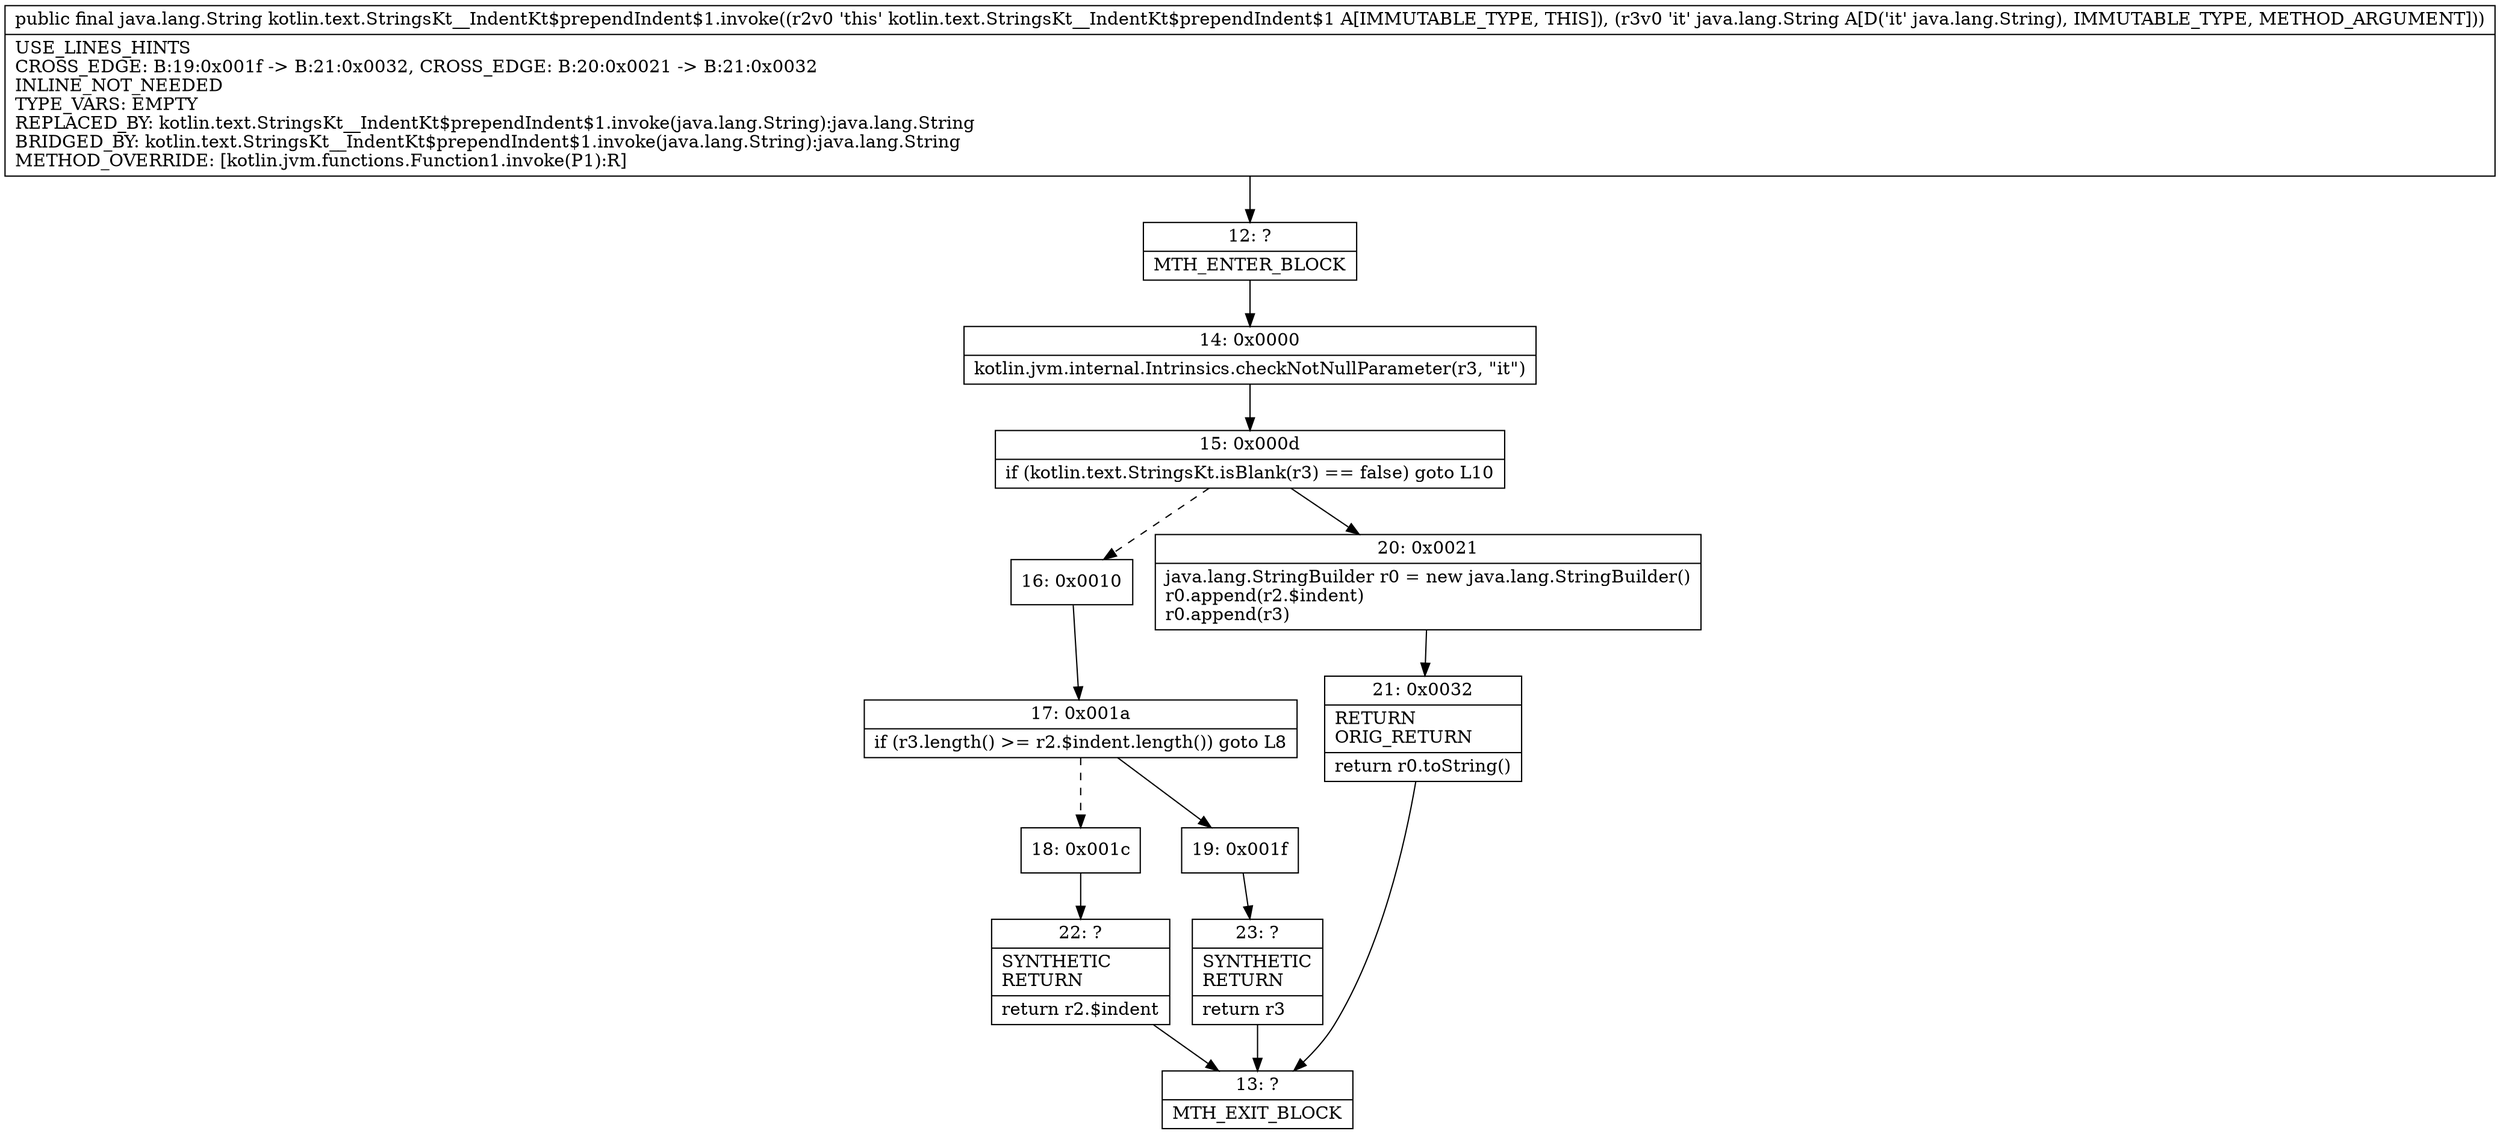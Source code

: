 digraph "CFG forkotlin.text.StringsKt__IndentKt$prependIndent$1.invoke(Ljava\/lang\/String;)Ljava\/lang\/String;" {
Node_12 [shape=record,label="{12\:\ ?|MTH_ENTER_BLOCK\l}"];
Node_14 [shape=record,label="{14\:\ 0x0000|kotlin.jvm.internal.Intrinsics.checkNotNullParameter(r3, \"it\")\l}"];
Node_15 [shape=record,label="{15\:\ 0x000d|if (kotlin.text.StringsKt.isBlank(r3) == false) goto L10\l}"];
Node_16 [shape=record,label="{16\:\ 0x0010}"];
Node_17 [shape=record,label="{17\:\ 0x001a|if (r3.length() \>= r2.$indent.length()) goto L8\l}"];
Node_18 [shape=record,label="{18\:\ 0x001c}"];
Node_22 [shape=record,label="{22\:\ ?|SYNTHETIC\lRETURN\l|return r2.$indent\l}"];
Node_13 [shape=record,label="{13\:\ ?|MTH_EXIT_BLOCK\l}"];
Node_19 [shape=record,label="{19\:\ 0x001f}"];
Node_23 [shape=record,label="{23\:\ ?|SYNTHETIC\lRETURN\l|return r3\l}"];
Node_20 [shape=record,label="{20\:\ 0x0021|java.lang.StringBuilder r0 = new java.lang.StringBuilder()\lr0.append(r2.$indent)\lr0.append(r3)\l}"];
Node_21 [shape=record,label="{21\:\ 0x0032|RETURN\lORIG_RETURN\l|return r0.toString()\l}"];
MethodNode[shape=record,label="{public final java.lang.String kotlin.text.StringsKt__IndentKt$prependIndent$1.invoke((r2v0 'this' kotlin.text.StringsKt__IndentKt$prependIndent$1 A[IMMUTABLE_TYPE, THIS]), (r3v0 'it' java.lang.String A[D('it' java.lang.String), IMMUTABLE_TYPE, METHOD_ARGUMENT]))  | USE_LINES_HINTS\lCROSS_EDGE: B:19:0x001f \-\> B:21:0x0032, CROSS_EDGE: B:20:0x0021 \-\> B:21:0x0032\lINLINE_NOT_NEEDED\lTYPE_VARS: EMPTY\lREPLACED_BY: kotlin.text.StringsKt__IndentKt$prependIndent$1.invoke(java.lang.String):java.lang.String\lBRIDGED_BY: kotlin.text.StringsKt__IndentKt$prependIndent$1.invoke(java.lang.String):java.lang.String\lMETHOD_OVERRIDE: [kotlin.jvm.functions.Function1.invoke(P1):R]\l}"];
MethodNode -> Node_12;Node_12 -> Node_14;
Node_14 -> Node_15;
Node_15 -> Node_16[style=dashed];
Node_15 -> Node_20;
Node_16 -> Node_17;
Node_17 -> Node_18[style=dashed];
Node_17 -> Node_19;
Node_18 -> Node_22;
Node_22 -> Node_13;
Node_19 -> Node_23;
Node_23 -> Node_13;
Node_20 -> Node_21;
Node_21 -> Node_13;
}


